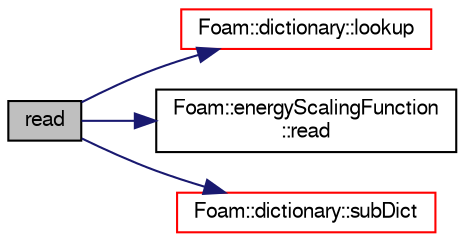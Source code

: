digraph "read"
{
  bgcolor="transparent";
  edge [fontname="FreeSans",fontsize="10",labelfontname="FreeSans",labelfontsize="10"];
  node [fontname="FreeSans",fontsize="10",shape=record];
  rankdir="LR";
  Node314 [label="read",height=0.2,width=0.4,color="black", fillcolor="grey75", style="filled", fontcolor="black"];
  Node314 -> Node315 [color="midnightblue",fontsize="10",style="solid",fontname="FreeSans"];
  Node315 [label="Foam::dictionary::lookup",height=0.2,width=0.4,color="red",URL="$a26014.html#a6a0727fa523e48977e27348663def509",tooltip="Find and return an entry data stream. "];
  Node314 -> Node617 [color="midnightblue",fontsize="10",style="solid",fontname="FreeSans"];
  Node617 [label="Foam::energyScalingFunction\l::read",height=0.2,width=0.4,color="black",URL="$a24418.html#a51b1c7123946ad17cdbeb9b9fb6b767b",tooltip="Read energyScalingFunction dictionary. "];
  Node314 -> Node532 [color="midnightblue",fontsize="10",style="solid",fontname="FreeSans"];
  Node532 [label="Foam::dictionary::subDict",height=0.2,width=0.4,color="red",URL="$a26014.html#aaa26b5f2da6aff5a6a59af5407f1bf59",tooltip="Find and return a sub-dictionary. "];
}
